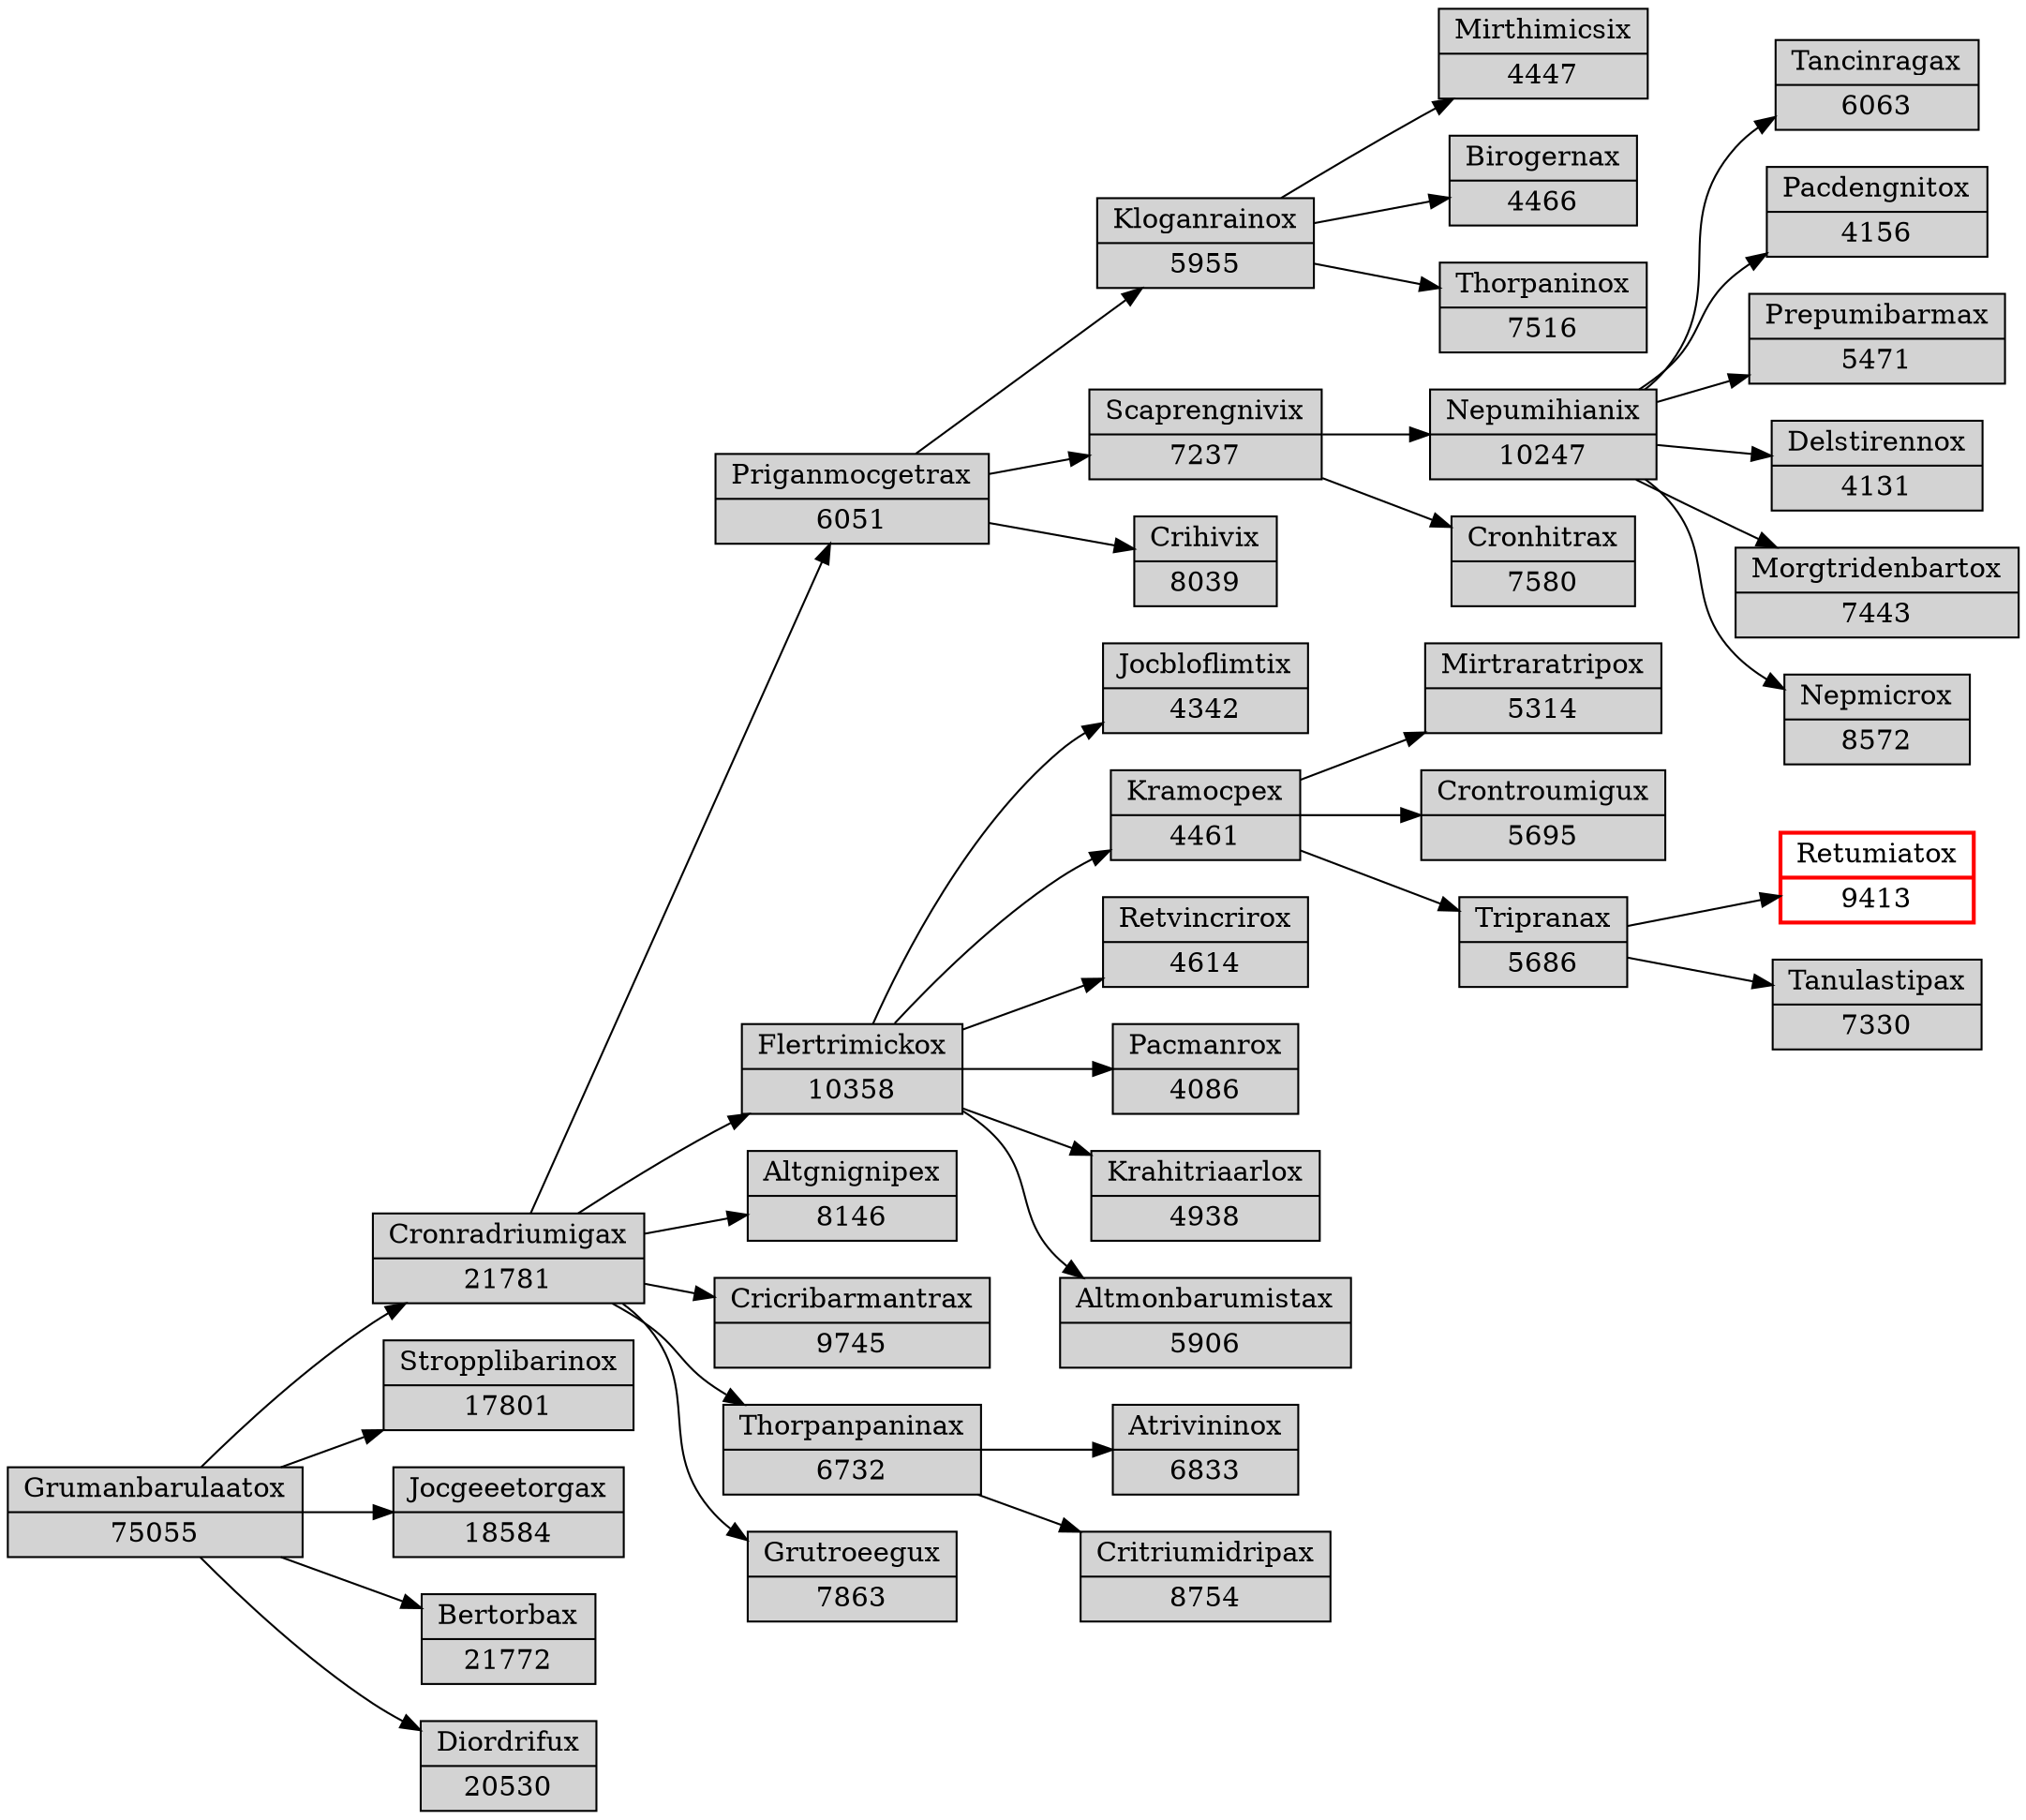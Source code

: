 digraph g { 
graph [rankdir=LR]
node [shape=record fillcolor=lightgrey style=filled]
  Grumanbarulaatox [label="Grumanbarulaatox|75055"]
  Cronradriumigax [label="Cronradriumigax|21781"]
  Priganmocgetrax [label="Priganmocgetrax|6051"]
  Kloganrainox [label="Kloganrainox|5955"]
  Mirthimicsix [label="Mirthimicsix|4447"]
  Birogernax [label="Birogernax|4466"]
  Thorpaninox [label="Thorpaninox|7516"]
  Scaprengnivix [label="Scaprengnivix|7237"]
  Nepumihianix [label="Nepumihianix|10247"]
  Tancinragax [label="Tancinragax|6063"]
  Pacdengnitox [label="Pacdengnitox|4156"]
  Prepumibarmax [label="Prepumibarmax|5471"]
  Delstirennox [label="Delstirennox|4131"]
  Morgtridenbartox [label="Morgtridenbartox|7443"]
  Nepmicrox [label="Nepmicrox|8572"]
  Cronhitrax [label="Cronhitrax|7580"]
  Crihivix [label="Crihivix|8039"]
  Flertrimickox [label="Flertrimickox|10358"]
  Jocbloflimtix [label="Jocbloflimtix|4342"]
  Kramocpex [label="Kramocpex|4461"]
  Mirtraratripox [label="Mirtraratripox|5314"]
  Crontroumigux [label="Crontroumigux|5695"]
  Tripranax [label="Tripranax|5686"]
  Retumiatox [label="Retumiatox|9413" color=red style=bold]
  Tanulastipax [label="Tanulastipax|7330"]
  Retvincrirox [label="Retvincrirox|4614"]
  Pacmanrox [label="Pacmanrox|4086"]
  Krahitriaarlox [label="Krahitriaarlox|4938"]
  Altmonbarumistax [label="Altmonbarumistax|5906"]
  Altgnignipex [label="Altgnignipex|8146"]
  Cricribarmantrax [label="Cricribarmantrax|9745"]
  Thorpanpaninax [label="Thorpanpaninax|6732"]
  Atrivininox [label="Atrivininox|6833"]
  Critriumidripax [label="Critriumidripax|8754"]
  Grutroeegux [label="Grutroeegux|7863"]
  Stropplibarinox [label="Stropplibarinox|17801"]
  Jocgeeetorgax [label="Jocgeeetorgax|18584"]
  Bertorbax [label="Bertorbax|21772"]
  Diordrifux [label="Diordrifux|20530"]
  Grumanbarulaatox -> Cronradriumigax;
  Grumanbarulaatox -> Stropplibarinox;
  Grumanbarulaatox -> Jocgeeetorgax;
  Grumanbarulaatox -> Bertorbax;
  Grumanbarulaatox -> Diordrifux;
  Cronradriumigax -> Priganmocgetrax;
  Cronradriumigax -> Flertrimickox;
  Cronradriumigax -> Altgnignipex;
  Cronradriumigax -> Cricribarmantrax;
  Cronradriumigax -> Thorpanpaninax;
  Cronradriumigax -> Grutroeegux;
  Priganmocgetrax -> Kloganrainox;
  Priganmocgetrax -> Scaprengnivix;
  Priganmocgetrax -> Crihivix;
  Kloganrainox -> Mirthimicsix;
  Kloganrainox -> Birogernax;
  Kloganrainox -> Thorpaninox;
  Scaprengnivix -> Nepumihianix;
  Scaprengnivix -> Cronhitrax;
  Nepumihianix -> Tancinragax;
  Nepumihianix -> Pacdengnitox;
  Nepumihianix -> Prepumibarmax;
  Nepumihianix -> Delstirennox;
  Nepumihianix -> Morgtridenbartox;
  Nepumihianix -> Nepmicrox;
  Flertrimickox -> Jocbloflimtix;
  Flertrimickox -> Kramocpex;
  Flertrimickox -> Retvincrirox;
  Flertrimickox -> Pacmanrox;
  Flertrimickox -> Krahitriaarlox;
  Flertrimickox -> Altmonbarumistax;
  Kramocpex -> Mirtraratripox;
  Kramocpex -> Crontroumigux;
  Kramocpex -> Tripranax;
  Tripranax -> Retumiatox;
  Tripranax -> Tanulastipax;
  Thorpanpaninax -> Atrivininox;
  Thorpanpaninax -> Critriumidripax;
}